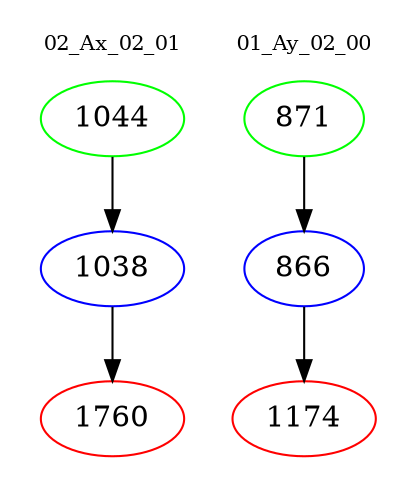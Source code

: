 digraph{
subgraph cluster_0 {
color = white
label = "02_Ax_02_01";
fontsize=10;
T0_1044 [label="1044", color="green"]
T0_1044 -> T0_1038 [color="black"]
T0_1038 [label="1038", color="blue"]
T0_1038 -> T0_1760 [color="black"]
T0_1760 [label="1760", color="red"]
}
subgraph cluster_1 {
color = white
label = "01_Ay_02_00";
fontsize=10;
T1_871 [label="871", color="green"]
T1_871 -> T1_866 [color="black"]
T1_866 [label="866", color="blue"]
T1_866 -> T1_1174 [color="black"]
T1_1174 [label="1174", color="red"]
}
}
